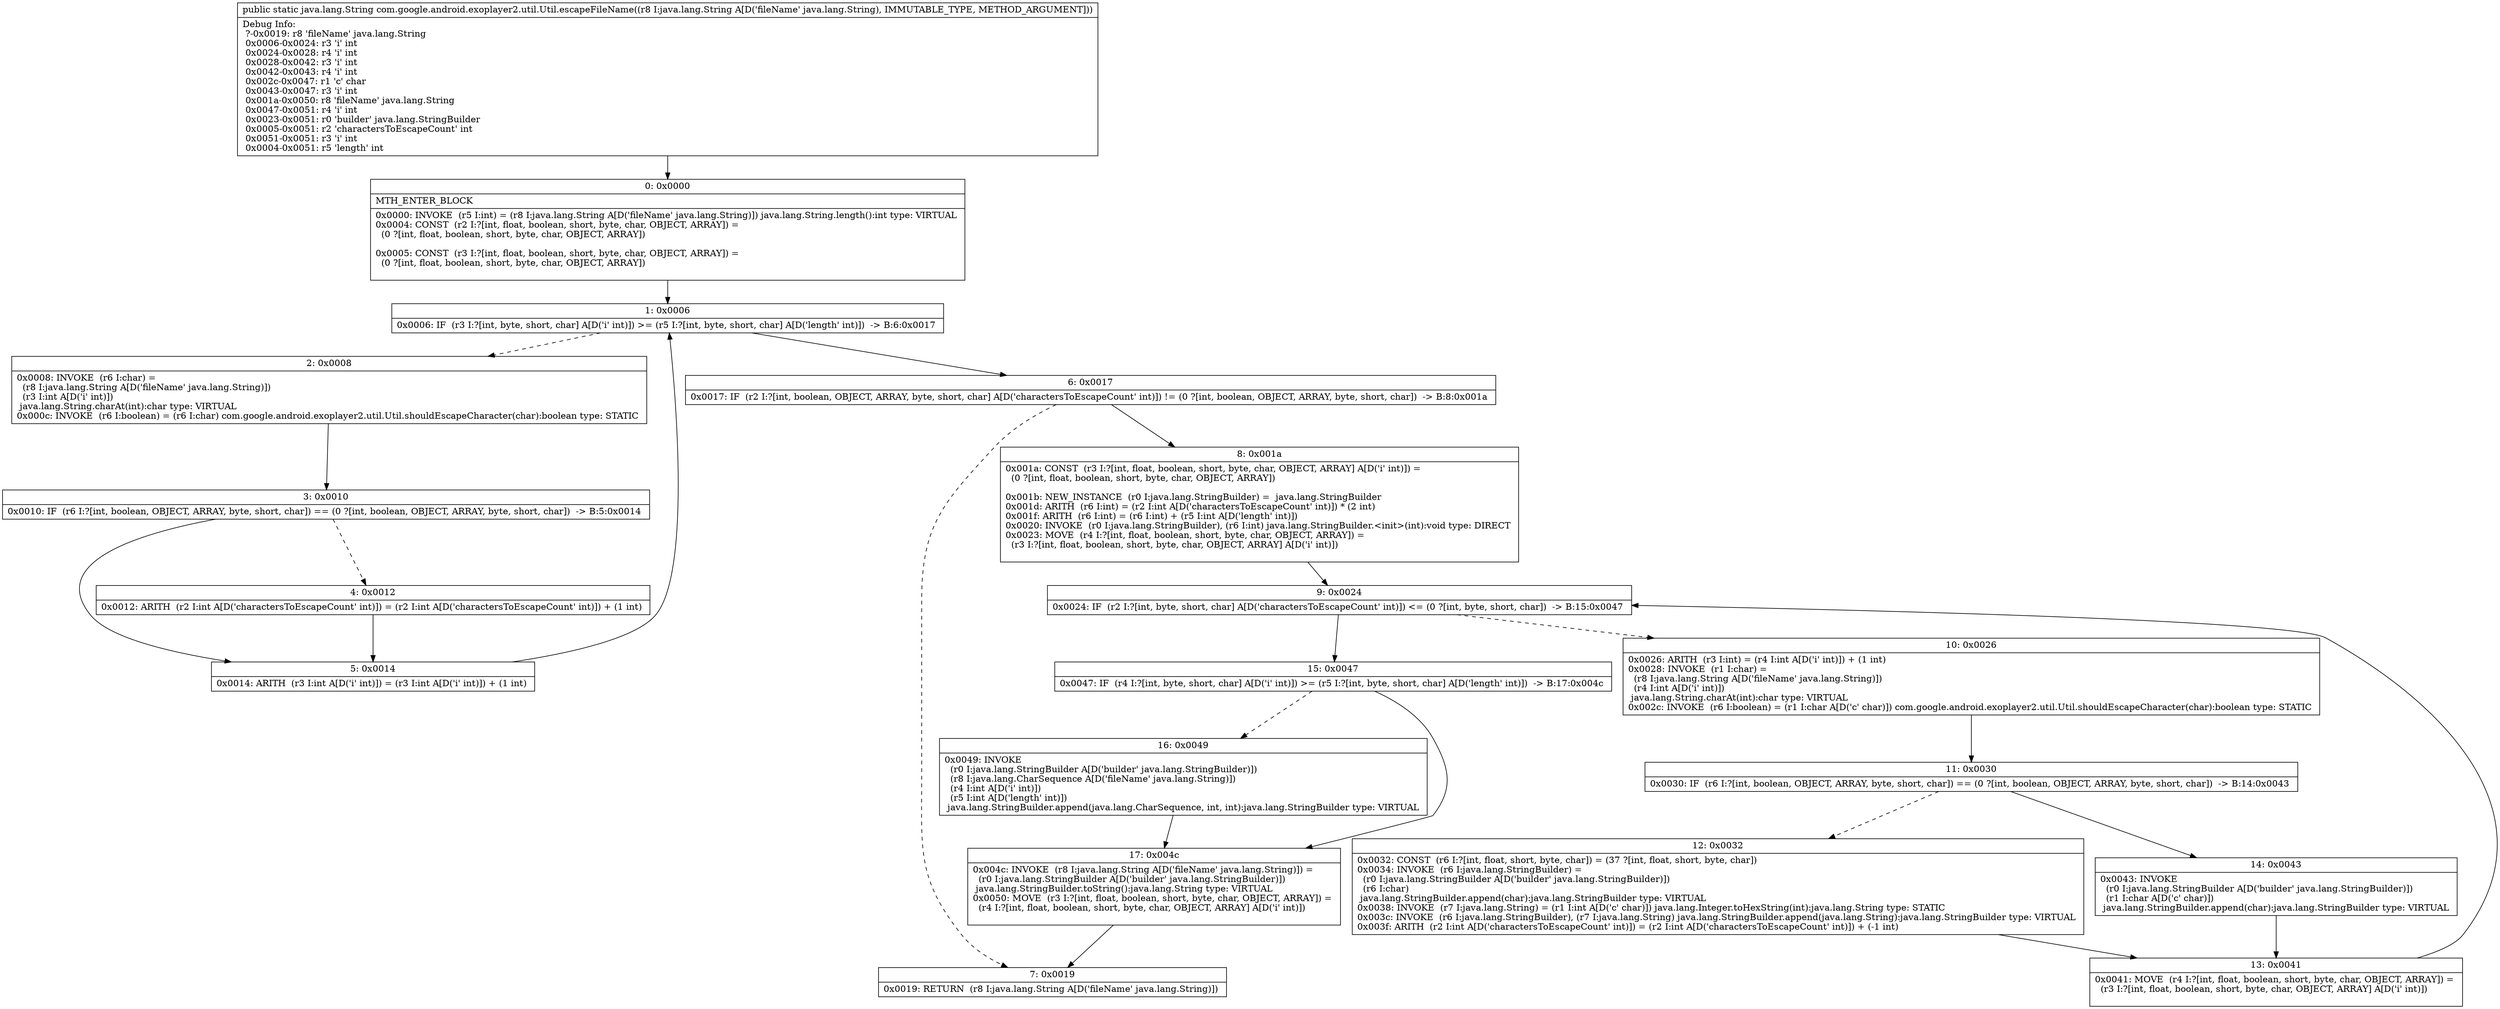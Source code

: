 digraph "CFG forcom.google.android.exoplayer2.util.Util.escapeFileName(Ljava\/lang\/String;)Ljava\/lang\/String;" {
Node_0 [shape=record,label="{0\:\ 0x0000|MTH_ENTER_BLOCK\l|0x0000: INVOKE  (r5 I:int) = (r8 I:java.lang.String A[D('fileName' java.lang.String)]) java.lang.String.length():int type: VIRTUAL \l0x0004: CONST  (r2 I:?[int, float, boolean, short, byte, char, OBJECT, ARRAY]) = \l  (0 ?[int, float, boolean, short, byte, char, OBJECT, ARRAY])\l \l0x0005: CONST  (r3 I:?[int, float, boolean, short, byte, char, OBJECT, ARRAY]) = \l  (0 ?[int, float, boolean, short, byte, char, OBJECT, ARRAY])\l \l}"];
Node_1 [shape=record,label="{1\:\ 0x0006|0x0006: IF  (r3 I:?[int, byte, short, char] A[D('i' int)]) \>= (r5 I:?[int, byte, short, char] A[D('length' int)])  \-\> B:6:0x0017 \l}"];
Node_2 [shape=record,label="{2\:\ 0x0008|0x0008: INVOKE  (r6 I:char) = \l  (r8 I:java.lang.String A[D('fileName' java.lang.String)])\l  (r3 I:int A[D('i' int)])\l java.lang.String.charAt(int):char type: VIRTUAL \l0x000c: INVOKE  (r6 I:boolean) = (r6 I:char) com.google.android.exoplayer2.util.Util.shouldEscapeCharacter(char):boolean type: STATIC \l}"];
Node_3 [shape=record,label="{3\:\ 0x0010|0x0010: IF  (r6 I:?[int, boolean, OBJECT, ARRAY, byte, short, char]) == (0 ?[int, boolean, OBJECT, ARRAY, byte, short, char])  \-\> B:5:0x0014 \l}"];
Node_4 [shape=record,label="{4\:\ 0x0012|0x0012: ARITH  (r2 I:int A[D('charactersToEscapeCount' int)]) = (r2 I:int A[D('charactersToEscapeCount' int)]) + (1 int) \l}"];
Node_5 [shape=record,label="{5\:\ 0x0014|0x0014: ARITH  (r3 I:int A[D('i' int)]) = (r3 I:int A[D('i' int)]) + (1 int) \l}"];
Node_6 [shape=record,label="{6\:\ 0x0017|0x0017: IF  (r2 I:?[int, boolean, OBJECT, ARRAY, byte, short, char] A[D('charactersToEscapeCount' int)]) != (0 ?[int, boolean, OBJECT, ARRAY, byte, short, char])  \-\> B:8:0x001a \l}"];
Node_7 [shape=record,label="{7\:\ 0x0019|0x0019: RETURN  (r8 I:java.lang.String A[D('fileName' java.lang.String)]) \l}"];
Node_8 [shape=record,label="{8\:\ 0x001a|0x001a: CONST  (r3 I:?[int, float, boolean, short, byte, char, OBJECT, ARRAY] A[D('i' int)]) = \l  (0 ?[int, float, boolean, short, byte, char, OBJECT, ARRAY])\l \l0x001b: NEW_INSTANCE  (r0 I:java.lang.StringBuilder) =  java.lang.StringBuilder \l0x001d: ARITH  (r6 I:int) = (r2 I:int A[D('charactersToEscapeCount' int)]) * (2 int) \l0x001f: ARITH  (r6 I:int) = (r6 I:int) + (r5 I:int A[D('length' int)]) \l0x0020: INVOKE  (r0 I:java.lang.StringBuilder), (r6 I:int) java.lang.StringBuilder.\<init\>(int):void type: DIRECT \l0x0023: MOVE  (r4 I:?[int, float, boolean, short, byte, char, OBJECT, ARRAY]) = \l  (r3 I:?[int, float, boolean, short, byte, char, OBJECT, ARRAY] A[D('i' int)])\l \l}"];
Node_9 [shape=record,label="{9\:\ 0x0024|0x0024: IF  (r2 I:?[int, byte, short, char] A[D('charactersToEscapeCount' int)]) \<= (0 ?[int, byte, short, char])  \-\> B:15:0x0047 \l}"];
Node_10 [shape=record,label="{10\:\ 0x0026|0x0026: ARITH  (r3 I:int) = (r4 I:int A[D('i' int)]) + (1 int) \l0x0028: INVOKE  (r1 I:char) = \l  (r8 I:java.lang.String A[D('fileName' java.lang.String)])\l  (r4 I:int A[D('i' int)])\l java.lang.String.charAt(int):char type: VIRTUAL \l0x002c: INVOKE  (r6 I:boolean) = (r1 I:char A[D('c' char)]) com.google.android.exoplayer2.util.Util.shouldEscapeCharacter(char):boolean type: STATIC \l}"];
Node_11 [shape=record,label="{11\:\ 0x0030|0x0030: IF  (r6 I:?[int, boolean, OBJECT, ARRAY, byte, short, char]) == (0 ?[int, boolean, OBJECT, ARRAY, byte, short, char])  \-\> B:14:0x0043 \l}"];
Node_12 [shape=record,label="{12\:\ 0x0032|0x0032: CONST  (r6 I:?[int, float, short, byte, char]) = (37 ?[int, float, short, byte, char]) \l0x0034: INVOKE  (r6 I:java.lang.StringBuilder) = \l  (r0 I:java.lang.StringBuilder A[D('builder' java.lang.StringBuilder)])\l  (r6 I:char)\l java.lang.StringBuilder.append(char):java.lang.StringBuilder type: VIRTUAL \l0x0038: INVOKE  (r7 I:java.lang.String) = (r1 I:int A[D('c' char)]) java.lang.Integer.toHexString(int):java.lang.String type: STATIC \l0x003c: INVOKE  (r6 I:java.lang.StringBuilder), (r7 I:java.lang.String) java.lang.StringBuilder.append(java.lang.String):java.lang.StringBuilder type: VIRTUAL \l0x003f: ARITH  (r2 I:int A[D('charactersToEscapeCount' int)]) = (r2 I:int A[D('charactersToEscapeCount' int)]) + (\-1 int) \l}"];
Node_13 [shape=record,label="{13\:\ 0x0041|0x0041: MOVE  (r4 I:?[int, float, boolean, short, byte, char, OBJECT, ARRAY]) = \l  (r3 I:?[int, float, boolean, short, byte, char, OBJECT, ARRAY] A[D('i' int)])\l \l}"];
Node_14 [shape=record,label="{14\:\ 0x0043|0x0043: INVOKE  \l  (r0 I:java.lang.StringBuilder A[D('builder' java.lang.StringBuilder)])\l  (r1 I:char A[D('c' char)])\l java.lang.StringBuilder.append(char):java.lang.StringBuilder type: VIRTUAL \l}"];
Node_15 [shape=record,label="{15\:\ 0x0047|0x0047: IF  (r4 I:?[int, byte, short, char] A[D('i' int)]) \>= (r5 I:?[int, byte, short, char] A[D('length' int)])  \-\> B:17:0x004c \l}"];
Node_16 [shape=record,label="{16\:\ 0x0049|0x0049: INVOKE  \l  (r0 I:java.lang.StringBuilder A[D('builder' java.lang.StringBuilder)])\l  (r8 I:java.lang.CharSequence A[D('fileName' java.lang.String)])\l  (r4 I:int A[D('i' int)])\l  (r5 I:int A[D('length' int)])\l java.lang.StringBuilder.append(java.lang.CharSequence, int, int):java.lang.StringBuilder type: VIRTUAL \l}"];
Node_17 [shape=record,label="{17\:\ 0x004c|0x004c: INVOKE  (r8 I:java.lang.String A[D('fileName' java.lang.String)]) = \l  (r0 I:java.lang.StringBuilder A[D('builder' java.lang.StringBuilder)])\l java.lang.StringBuilder.toString():java.lang.String type: VIRTUAL \l0x0050: MOVE  (r3 I:?[int, float, boolean, short, byte, char, OBJECT, ARRAY]) = \l  (r4 I:?[int, float, boolean, short, byte, char, OBJECT, ARRAY] A[D('i' int)])\l \l}"];
MethodNode[shape=record,label="{public static java.lang.String com.google.android.exoplayer2.util.Util.escapeFileName((r8 I:java.lang.String A[D('fileName' java.lang.String), IMMUTABLE_TYPE, METHOD_ARGUMENT]))  | Debug Info:\l  ?\-0x0019: r8 'fileName' java.lang.String\l  0x0006\-0x0024: r3 'i' int\l  0x0024\-0x0028: r4 'i' int\l  0x0028\-0x0042: r3 'i' int\l  0x0042\-0x0043: r4 'i' int\l  0x002c\-0x0047: r1 'c' char\l  0x0043\-0x0047: r3 'i' int\l  0x001a\-0x0050: r8 'fileName' java.lang.String\l  0x0047\-0x0051: r4 'i' int\l  0x0023\-0x0051: r0 'builder' java.lang.StringBuilder\l  0x0005\-0x0051: r2 'charactersToEscapeCount' int\l  0x0051\-0x0051: r3 'i' int\l  0x0004\-0x0051: r5 'length' int\l}"];
MethodNode -> Node_0;
Node_0 -> Node_1;
Node_1 -> Node_2[style=dashed];
Node_1 -> Node_6;
Node_2 -> Node_3;
Node_3 -> Node_4[style=dashed];
Node_3 -> Node_5;
Node_4 -> Node_5;
Node_5 -> Node_1;
Node_6 -> Node_7[style=dashed];
Node_6 -> Node_8;
Node_8 -> Node_9;
Node_9 -> Node_10[style=dashed];
Node_9 -> Node_15;
Node_10 -> Node_11;
Node_11 -> Node_12[style=dashed];
Node_11 -> Node_14;
Node_12 -> Node_13;
Node_13 -> Node_9;
Node_14 -> Node_13;
Node_15 -> Node_16[style=dashed];
Node_15 -> Node_17;
Node_16 -> Node_17;
Node_17 -> Node_7;
}

